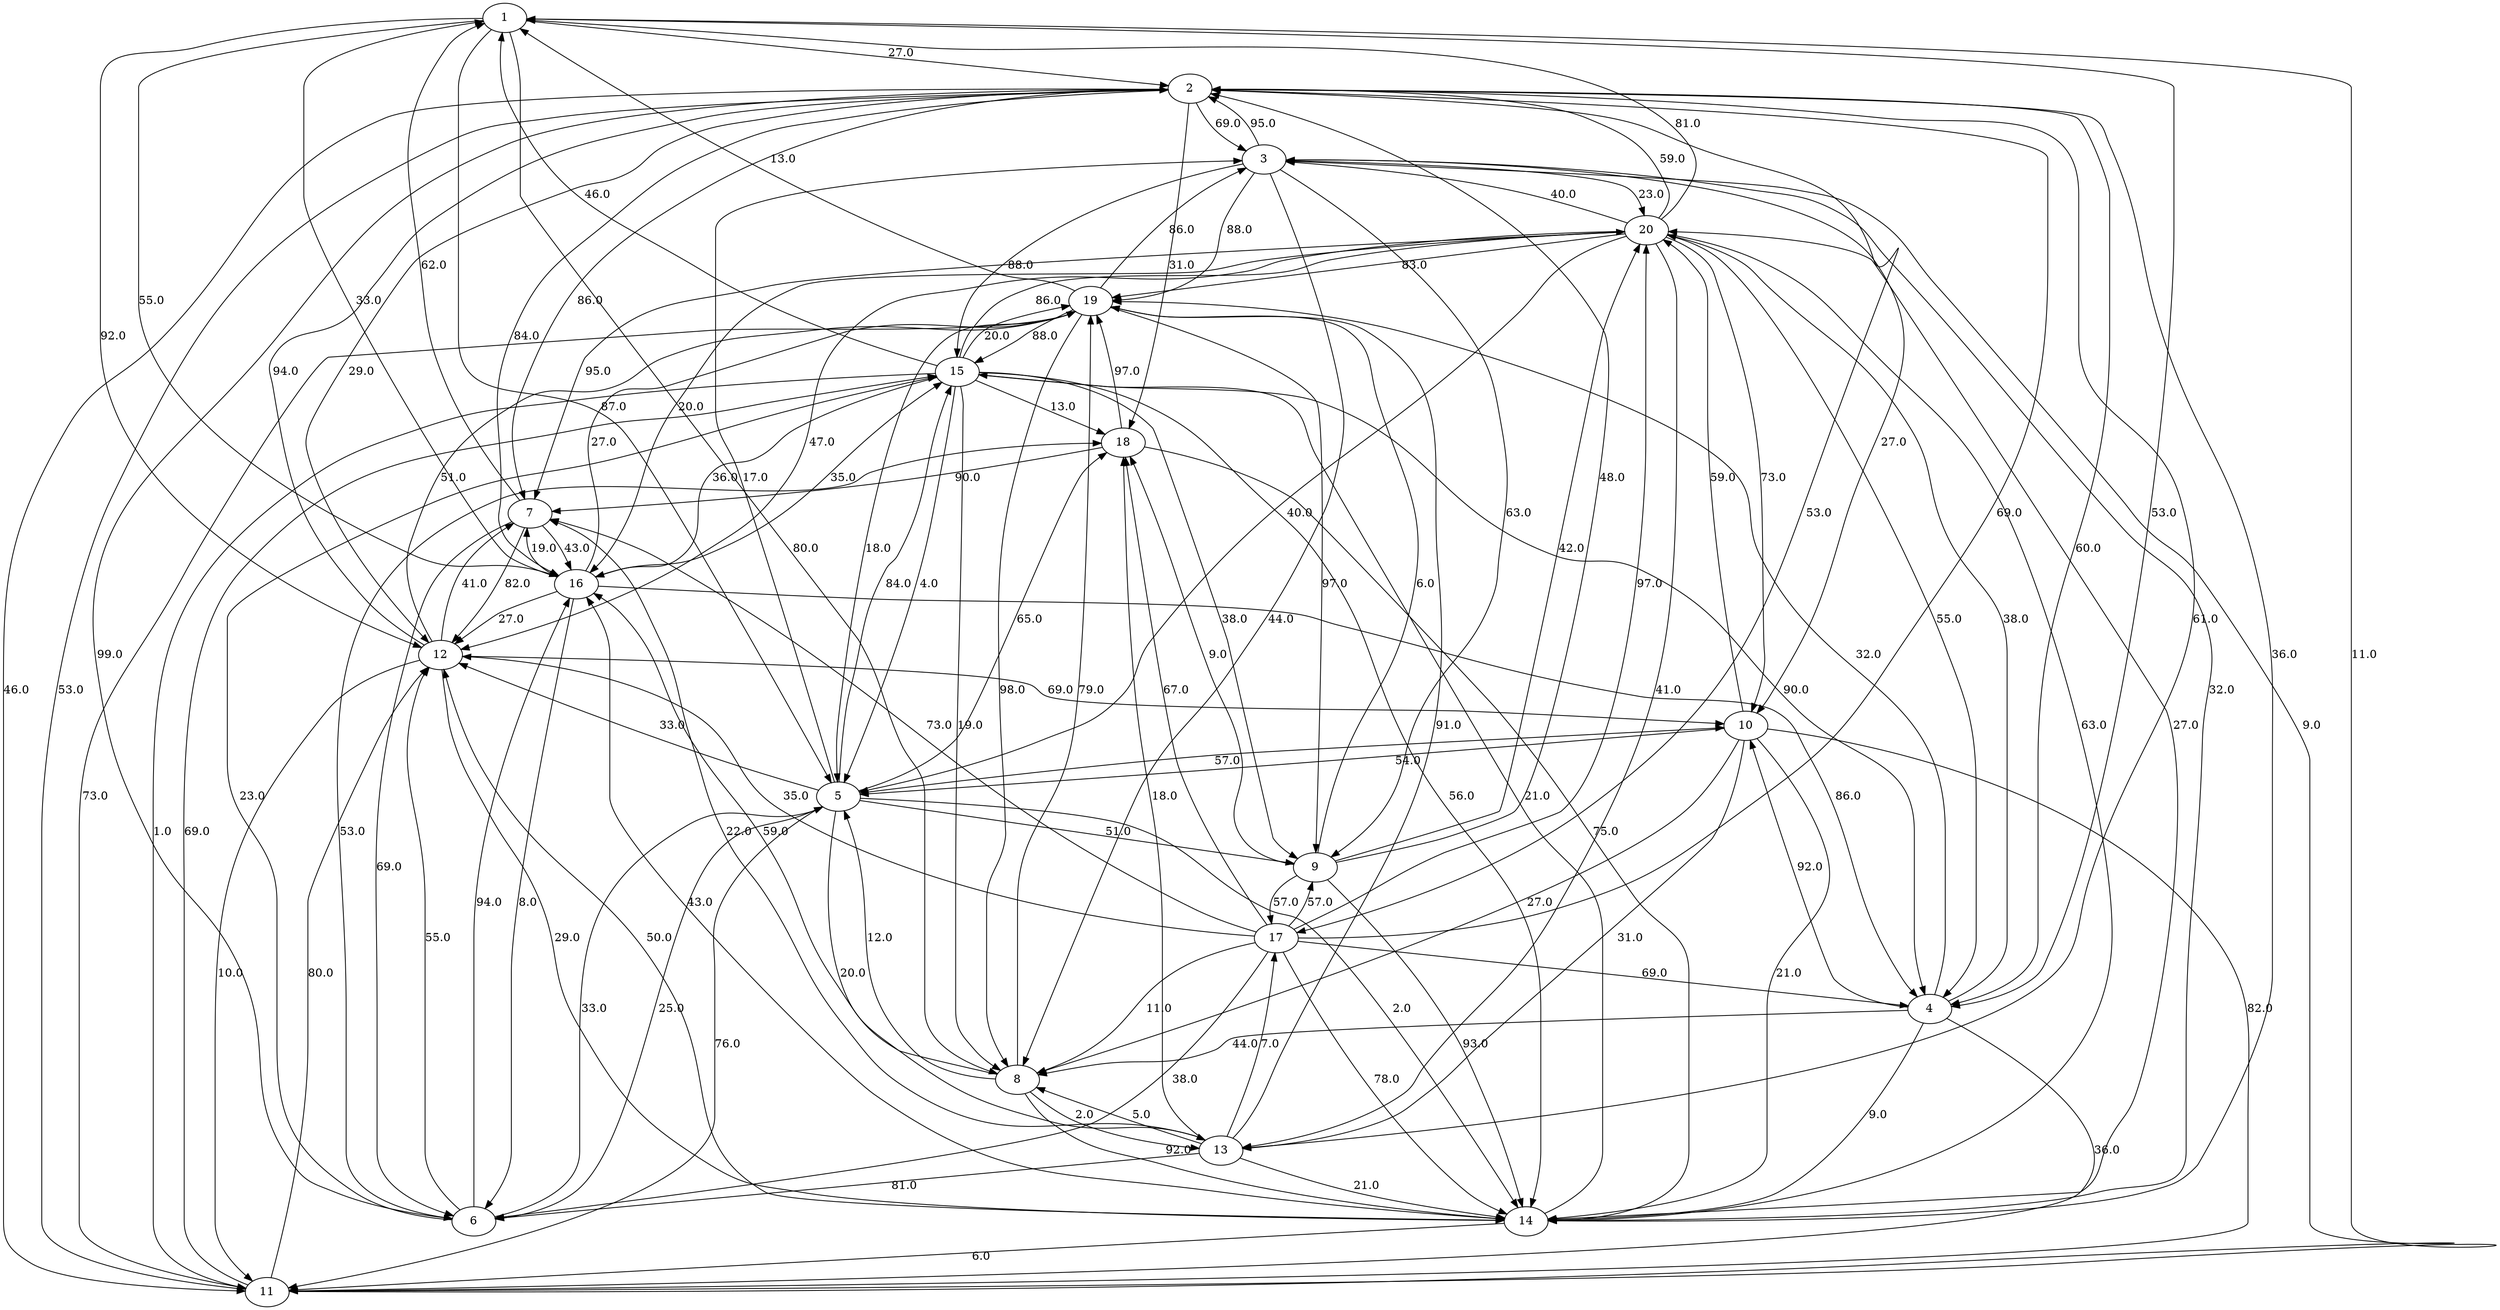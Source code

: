 strict digraph G {
  1 [ label="1" ];
  2 [ label="2" ];
  3 [ label="3" ];
  4 [ label="4" ];
  5 [ label="5" ];
  6 [ label="6" ];
  7 [ label="7" ];
  8 [ label="8" ];
  9 [ label="9" ];
  10 [ label="10" ];
  11 [ label="11" ];
  12 [ label="12" ];
  13 [ label="13" ];
  14 [ label="14" ];
  15 [ label="15" ];
  16 [ label="16" ];
  17 [ label="17" ];
  18 [ label="18" ];
  19 [ label="19" ];
  20 [ label="20" ];
  5 -> 11 [ label="76.0" ];
  17 -> 18 [ label="67.0" ];
  17 -> 14 [ label="78.0" ];
  19 -> 15 [ label="88.0" ];
  12 -> 11 [ label="10.0" ];
  6 -> 18 [ label="53.0" ];
  14 -> 12 [ label="50.0" ];
  11 -> 1 [ label="11.0" ];
  6 -> 15 [ label="23.0" ];
  5 -> 9 [ label="51.0" ];
  12 -> 10 [ label="69.0" ];
  5 -> 13 [ label="20.0" ];
  7 -> 6 [ label="69.0" ];
  4 -> 14 [ label="9.0" ];
  17 -> 20 [ label="97.0" ];
  2 -> 4 [ label="60.0" ];
  2 -> 14 [ label="36.0" ];
  3 -> 9 [ label="63.0" ];
  4 -> 8 [ label="44.0" ];
  16 -> 6 [ label="8.0" ];
  3 -> 8 [ label="44.0" ];
  20 -> 16 [ label="20.0" ];
  15 -> 20 [ label="86.0" ];
  9 -> 2 [ label="48.0" ];
  2 -> 7 [ label="86.0" ];
  1 -> 2 [ label="27.0" ];
  10 -> 20 [ label="59.0" ];
  20 -> 10 [ label="73.0" ];
  9 -> 19 [ label="6.0" ];
  12 -> 19 [ label="51.0" ];
  11 -> 15 [ label="69.0" ];
  11 -> 3 [ label="9.0" ];
  2 -> 11 [ label="46.0" ];
  19 -> 5 [ label="18.0" ];
  20 -> 5 [ label="40.0" ];
  1 -> 16 [ label="55.0" ];
  9 -> 18 [ label="9.0" ];
  17 -> 9 [ label="57.0" ];
  5 -> 3 [ label="17.0" ];
  11 -> 2 [ label="53.0" ];
  15 -> 1 [ label="46.0" ];
  20 -> 7 [ label="95.0" ];
  16 -> 19 [ label="27.0" ];
  4 -> 19 [ label="32.0" ];
  14 -> 16 [ label="43.0" ];
  17 -> 12 [ label="35.0" ];
  7 -> 1 [ label="62.0" ];
  10 -> 11 [ label="82.0" ];
  14 -> 15 [ label="21.0" ];
  4 -> 10 [ label="92.0" ];
  5 -> 18 [ label="65.0" ];
  3 -> 10 [ label="27.0" ];
  16 -> 1 [ label="33.0" ];
  13 -> 8 [ label="5.0" ];
  5 -> 15 [ label="84.0" ];
  13 -> 6 [ label="81.0" ];
  19 -> 3 [ label="86.0" ];
  16 -> 4 [ label="86.0" ];
  1 -> 4 [ label="53.0" ];
  9 -> 20 [ label="42.0" ];
  2 -> 3 [ label="69.0" ];
  17 -> 6 [ label="38.0" ];
  12 -> 7 [ label="41.0" ];
  3 -> 20 [ label="23.0" ];
  18 -> 14 [ label="75.0" ];
  10 -> 5 [ label="54.0" ];
  1 -> 12 [ label="92.0" ];
  2 -> 17 [ label="53.0" ];
  15 -> 4 [ label="90.0" ];
  8 -> 19 [ label="79.0" ];
  6 -> 5 [ label="33.0" ];
  5 -> 14 [ label="2.0" ];
  19 -> 1 [ label="13.0" ];
  3 -> 2 [ label="95.0" ];
  15 -> 8 [ label="19.0" ];
  15 -> 11 [ label="1.0" ];
  20 -> 12 [ label="47.0" ];
  9 -> 17 [ label="57.0" ];
  13 -> 7 [ label="22.0" ];
  13 -> 14 [ label="21.0" ];
  2 -> 16 [ label="84.0" ];
  10 -> 13 [ label="31.0" ];
  2 -> 6 [ label="99.0" ];
  9 -> 14 [ label="93.0" ];
  16 -> 12 [ label="27.0" ];
  19 -> 9 [ label="97.0" ];
  14 -> 20 [ label="27.0" ];
  16 -> 7 [ label="19.0" ];
  2 -> 12 [ label="29.0" ];
  7 -> 12 [ label="82.0" ];
  10 -> 14 [ label="21.0" ];
  18 -> 19 [ label="97.0" ];
  11 -> 19 [ label="73.0" ];
  8 -> 16 [ label="59.0" ];
  13 -> 17 [ label="7.0" ];
  19 -> 8 [ label="98.0" ];
  20 -> 4 [ label="55.0" ];
  11 -> 12 [ label="80.0" ];
  5 -> 12 [ label="33.0" ];
  15 -> 18 [ label="13.0" ];
  20 -> 13 [ label="41.0" ];
  13 -> 19 [ label="91.0" ];
  15 -> 9 [ label="38.0" ];
  2 -> 18 [ label="31.0" ];
  2 -> 13 [ label="61.0" ];
  1 -> 5 [ label="87.0" ];
  7 -> 16 [ label="43.0" ];
  20 -> 3 [ label="40.0" ];
  17 -> 2 [ label="69.0" ];
  8 -> 5 [ label="12.0" ];
  4 -> 20 [ label="38.0" ];
  14 -> 11 [ label="6.0" ];
  15 -> 5 [ label="4.0" ];
  20 -> 19 [ label="83.0" ];
  20 -> 1 [ label="81.0" ];
  15 -> 19 [ label="20.0" ];
  5 -> 10 [ label="57.0" ];
  14 -> 3 [ label="32.0" ];
  6 -> 16 [ label="94.0" ];
  1 -> 8 [ label="80.0" ];
  16 -> 15 [ label="35.0" ];
  17 -> 8 [ label="11.0" ];
  15 -> 16 [ label="36.0" ];
  4 -> 11 [ label="36.0" ];
  17 -> 7 [ label="73.0" ];
  20 -> 14 [ label="63.0" ];
  12 -> 14 [ label="29.0" ];
  5 -> 6 [ label="25.0" ];
  3 -> 19 [ label="88.0" ];
  8 -> 13 [ label="2.0" ];
  10 -> 8 [ label="27.0" ];
  8 -> 14 [ label="92.0" ];
  17 -> 4 [ label="69.0" ];
  12 -> 2 [ label="94.0" ];
  20 -> 2 [ label="59.0" ];
  3 -> 15 [ label="88.0" ];
  13 -> 18 [ label="18.0" ];
  18 -> 7 [ label="90.0" ];
  15 -> 14 [ label="56.0" ];
  6 -> 12 [ label="55.0" ];
}
